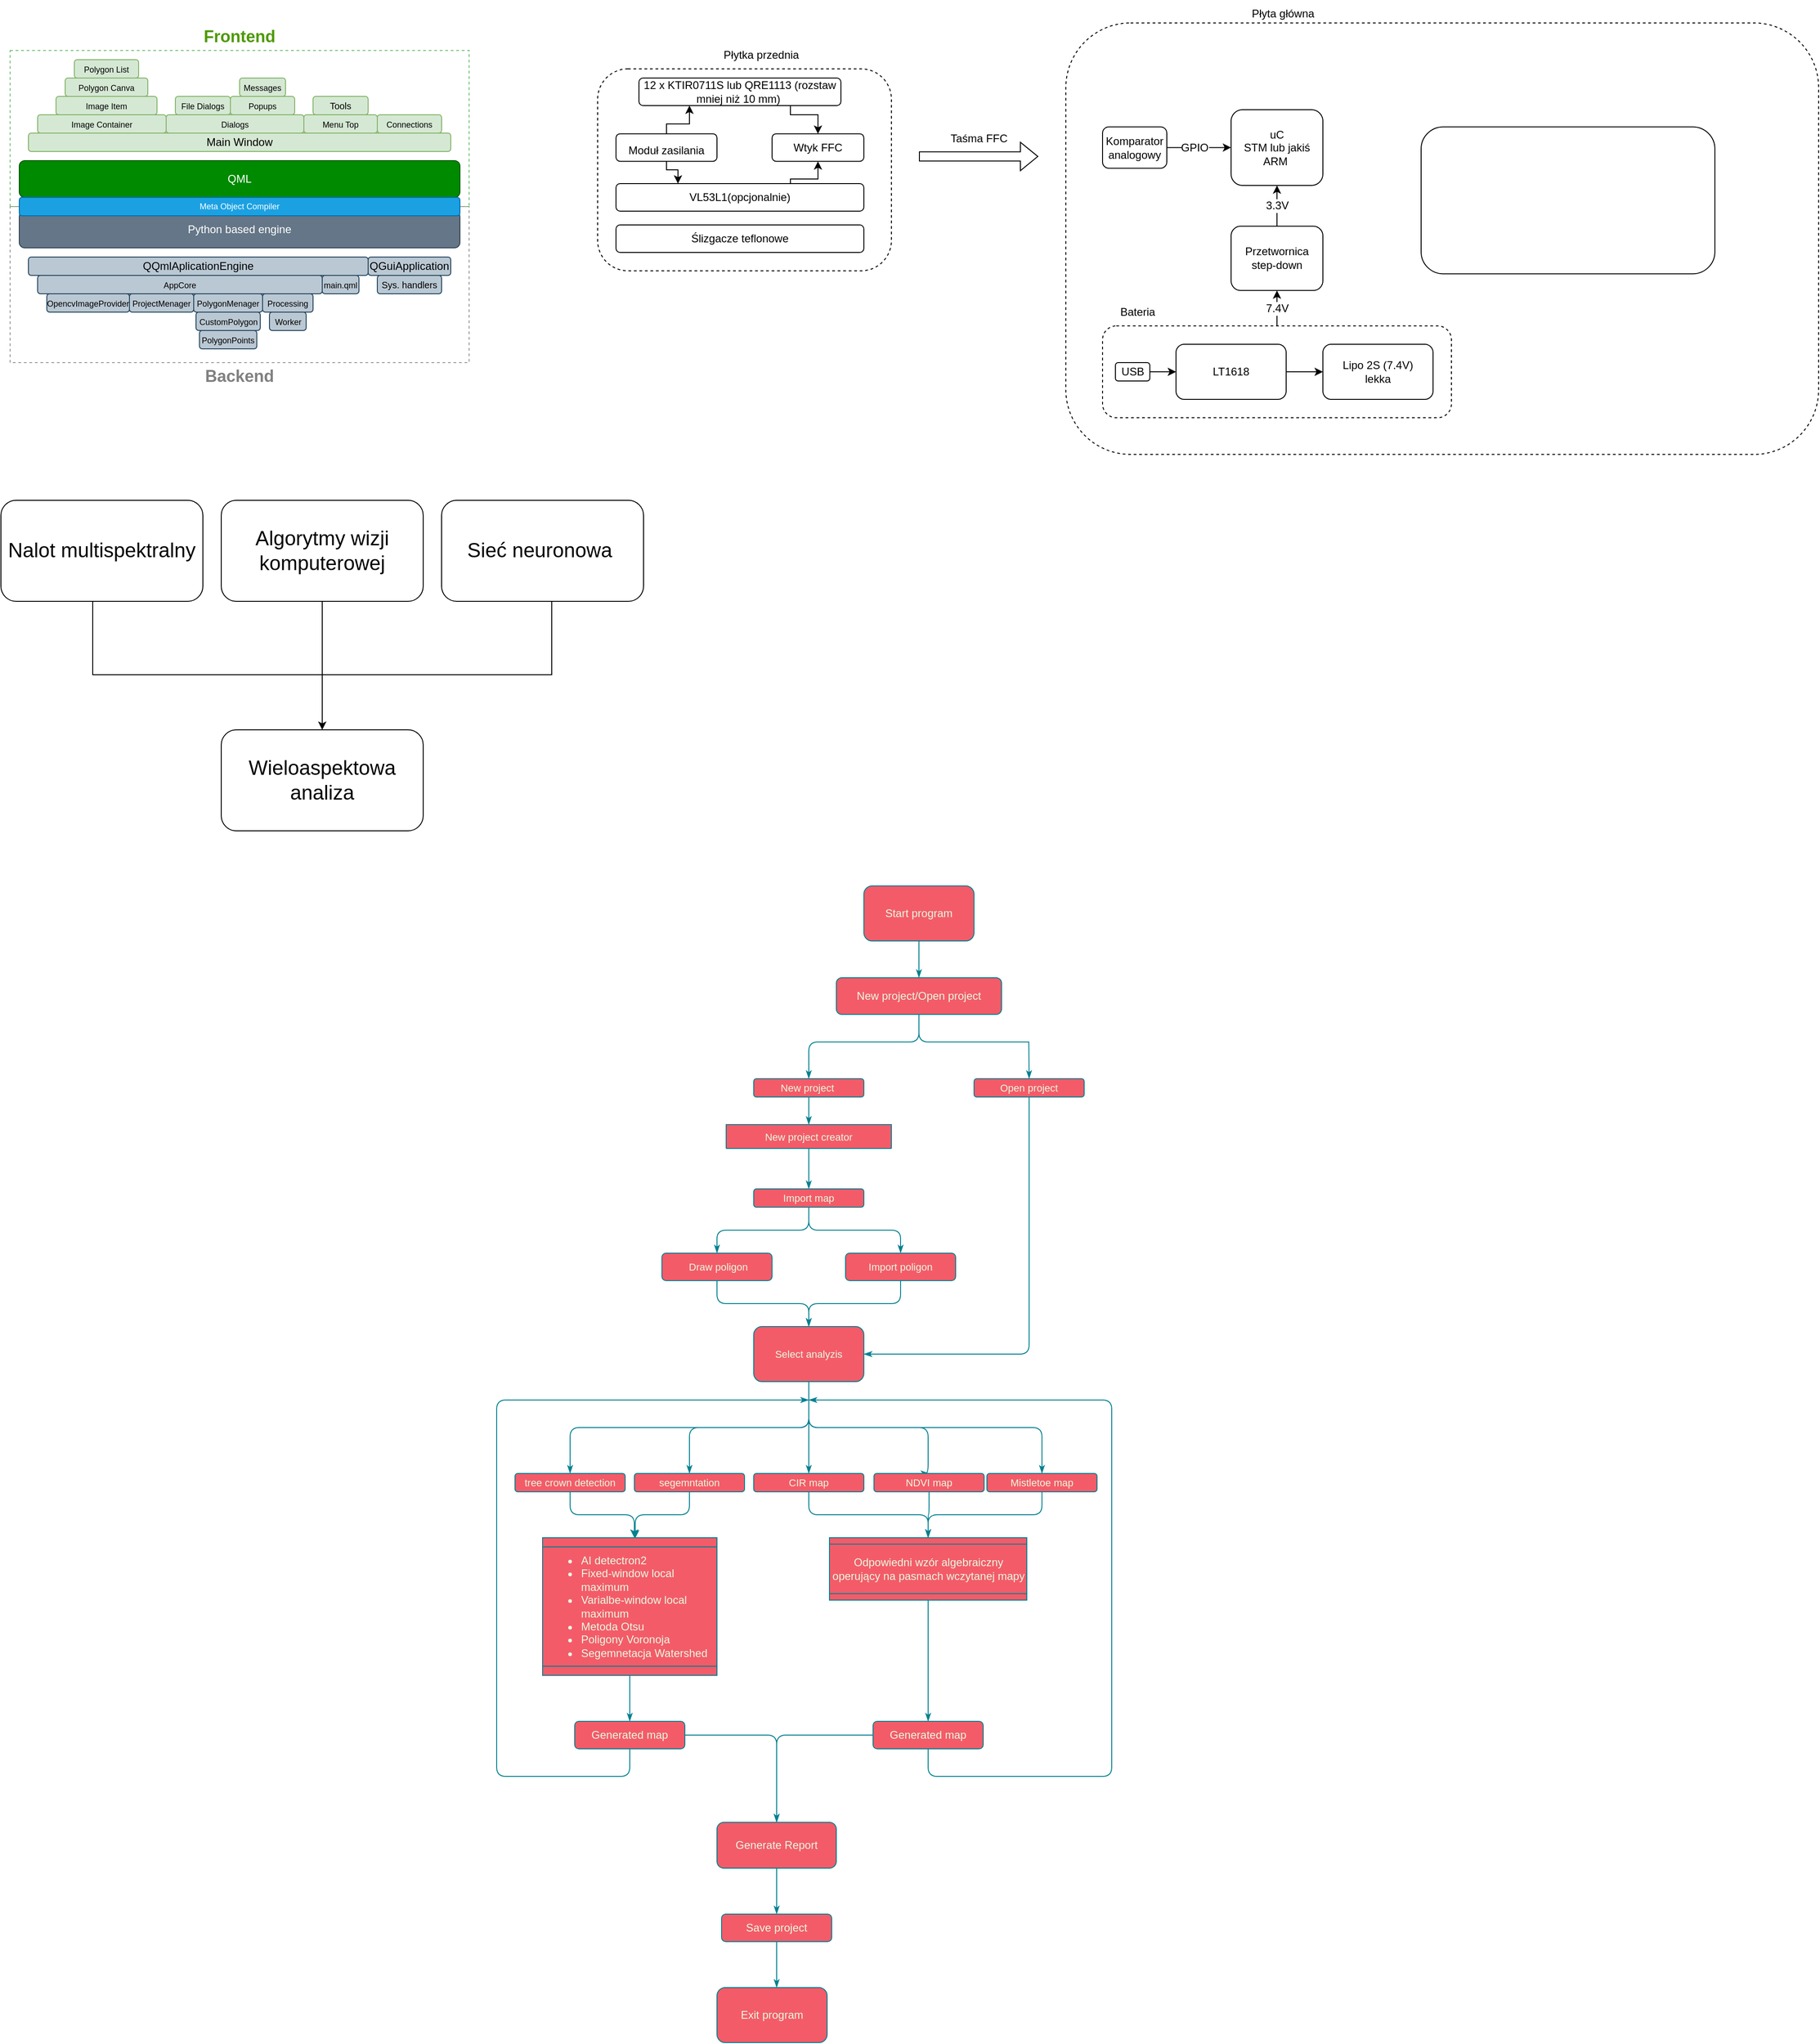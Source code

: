 <mxfile version="18.1.3" type="device"><diagram id="C5RBs43oDa-KdzZeNtuy" name="Page-1"><mxGraphModel dx="2364" dy="2722" grid="1" gridSize="10" guides="1" tooltips="1" connect="1" arrows="1" fold="1" page="1" pageScale="1" pageWidth="827" pageHeight="1169" math="0" shadow="0"><root><mxCell id="WIyWlLk6GJQsqaUBKTNV-0"/><mxCell id="WIyWlLk6GJQsqaUBKTNV-1" parent="WIyWlLk6GJQsqaUBKTNV-0"/><mxCell id="uwhrVV_3ZSdNoG5tRqwc-1" style="edgeStyle=orthogonalEdgeStyle;rounded=1;orthogonalLoop=1;jettySize=auto;html=1;fontSize=11;endArrow=none;endFill=0;labelBackgroundColor=#114B5F;strokeColor=#028090;fontColor=#E4FDE1;exitX=0.5;exitY=1;exitDx=0;exitDy=0;" parent="WIyWlLk6GJQsqaUBKTNV-1" source="uwhrVV_3ZSdNoG5tRqwc-2" edge="1"><mxGeometry relative="1" as="geometry"><mxPoint x="400" y="160" as="targetPoint"/><Array as="points"><mxPoint x="280" y="160"/></Array></mxGeometry></mxCell><mxCell id="uwhrVV_3ZSdNoG5tRqwc-2" value="New project/Open project" style="rounded=1;whiteSpace=wrap;html=1;fillColor=#F45B69;strokeColor=#028090;fontColor=#E4FDE1;" parent="WIyWlLk6GJQsqaUBKTNV-1" vertex="1"><mxGeometry x="190" y="90" width="180" height="40" as="geometry"/></mxCell><mxCell id="uwhrVV_3ZSdNoG5tRqwc-4" value="" style="endArrow=none;html=1;fontSize=11;endFill=0;startArrow=classicThin;startFill=1;labelBackgroundColor=#114B5F;strokeColor=#028090;fontColor=#E4FDE1;entryX=0.5;entryY=1;entryDx=0;entryDy=0;edgeStyle=orthogonalEdgeStyle;" parent="WIyWlLk6GJQsqaUBKTNV-1" target="uwhrVV_3ZSdNoG5tRqwc-2" edge="1"><mxGeometry width="50" height="50" relative="1" as="geometry"><mxPoint x="160" y="200" as="sourcePoint"/><mxPoint x="160" y="160" as="targetPoint"/><Array as="points"><mxPoint x="160" y="160"/><mxPoint x="280" y="160"/></Array></mxGeometry></mxCell><mxCell id="uwhrVV_3ZSdNoG5tRqwc-5" value="" style="endArrow=none;html=1;fontSize=11;rounded=1;startArrow=classicThin;startFill=1;labelBackgroundColor=#114B5F;strokeColor=#028090;fontColor=#E4FDE1;" parent="WIyWlLk6GJQsqaUBKTNV-1" edge="1"><mxGeometry width="50" height="50" relative="1" as="geometry"><mxPoint x="400" y="200" as="sourcePoint"/><mxPoint x="399.66" y="160" as="targetPoint"/></mxGeometry></mxCell><mxCell id="uwhrVV_3ZSdNoG5tRqwc-7" style="edgeStyle=orthogonalEdgeStyle;rounded=1;orthogonalLoop=1;jettySize=auto;html=1;fontSize=11;startArrow=none;startFill=0;endArrow=classicThin;endFill=1;labelBackgroundColor=#114B5F;strokeColor=#028090;fontColor=#E4FDE1;" parent="WIyWlLk6GJQsqaUBKTNV-1" source="uwhrVV_3ZSdNoG5tRqwc-8" edge="1"><mxGeometry relative="1" as="geometry"><mxPoint x="160" y="250" as="targetPoint"/></mxGeometry></mxCell><mxCell id="uwhrVV_3ZSdNoG5tRqwc-8" value="New project&amp;nbsp;" style="rounded=1;whiteSpace=wrap;html=1;fontSize=11;fillColor=#F45B69;strokeColor=#028090;fontColor=#E4FDE1;" parent="WIyWlLk6GJQsqaUBKTNV-1" vertex="1"><mxGeometry x="100" y="200" width="120" height="20" as="geometry"/></mxCell><mxCell id="uwhrVV_3ZSdNoG5tRqwc-10" value="Open project" style="rounded=1;whiteSpace=wrap;html=1;fontSize=11;fillColor=#F45B69;strokeColor=#028090;fontColor=#E4FDE1;" parent="WIyWlLk6GJQsqaUBKTNV-1" vertex="1"><mxGeometry x="340" y="200" width="120" height="20" as="geometry"/></mxCell><mxCell id="uwhrVV_3ZSdNoG5tRqwc-13" style="edgeStyle=orthogonalEdgeStyle;rounded=1;orthogonalLoop=1;jettySize=auto;html=1;entryX=0.5;entryY=0;entryDx=0;entryDy=0;fontSize=11;startArrow=none;startFill=0;endArrow=classicThin;endFill=1;labelBackgroundColor=#114B5F;strokeColor=#028090;fontColor=#E4FDE1;" parent="WIyWlLk6GJQsqaUBKTNV-1" source="uwhrVV_3ZSdNoG5tRqwc-14" target="uwhrVV_3ZSdNoG5tRqwc-24" edge="1"><mxGeometry relative="1" as="geometry"/></mxCell><mxCell id="uwhrVV_3ZSdNoG5tRqwc-14" value="New project creator" style="swimlane;fontStyle=0;childLayout=stackLayout;horizontal=1;startSize=26;horizontalStack=0;resizeParent=1;resizeParentMax=0;resizeLast=0;collapsible=1;marginBottom=0;fontSize=11;align=center;fillColor=#F45B69;strokeColor=#028090;fontColor=#E4FDE1;" parent="WIyWlLk6GJQsqaUBKTNV-1" vertex="1" collapsed="1"><mxGeometry x="70" y="250" width="180" height="26" as="geometry"><mxRectangle x="70" y="250" width="180" height="144" as="alternateBounds"/></mxGeometry></mxCell><mxCell id="uwhrVV_3ZSdNoG5tRqwc-15" value="Nazwa projektu " style="text;strokeColor=none;align=left;verticalAlign=top;spacingLeft=4;spacingRight=4;overflow=hidden;rotatable=0;points=[[0,0.5],[1,0.5]];portConstraint=eastwest;fontColor=#E4FDE1;fillColor=#F59F9F;" parent="uwhrVV_3ZSdNoG5tRqwc-14" vertex="1"><mxGeometry y="26" width="180" height="26" as="geometry"/></mxCell><mxCell id="uwhrVV_3ZSdNoG5tRqwc-16" value="Opis projektu " style="text;strokeColor=none;align=left;verticalAlign=top;spacingLeft=4;spacingRight=4;overflow=hidden;rotatable=0;points=[[0,0.5],[1,0.5]];portConstraint=eastwest;fontColor=#E4FDE1;fillColor=#F59F9F;" parent="uwhrVV_3ZSdNoG5tRqwc-14" vertex="1"><mxGeometry y="52" width="180" height="26" as="geometry"/></mxCell><mxCell id="uwhrVV_3ZSdNoG5tRqwc-17" value="Lokalizacja" style="text;strokeColor=none;align=left;verticalAlign=top;spacingLeft=4;spacingRight=4;overflow=hidden;rotatable=0;points=[[0,0.5],[1,0.5]];portConstraint=eastwest;fontColor=#E4FDE1;fillColor=#F59F9F;" parent="uwhrVV_3ZSdNoG5tRqwc-14" vertex="1"><mxGeometry y="78" width="180" height="26" as="geometry"/></mxCell><mxCell id="uwhrVV_3ZSdNoG5tRqwc-18" value="Zleceniodawca" style="text;html=1;strokeColor=none;align=left;verticalAlign=middle;whiteSpace=wrap;rounded=0;fontSize=11;fontColor=#E4FDE1;fillColor=#F59F9F;" parent="uwhrVV_3ZSdNoG5tRqwc-14" vertex="1"><mxGeometry y="104" width="180" height="20" as="geometry"/></mxCell><mxCell id="uwhrVV_3ZSdNoG5tRqwc-19" value="Data nalotu" style="text;html=1;strokeColor=none;align=left;verticalAlign=middle;whiteSpace=wrap;rounded=0;fontSize=11;fontColor=#E4FDE1;fillColor=#F59F9F;" parent="uwhrVV_3ZSdNoG5tRqwc-14" vertex="1"><mxGeometry y="124" width="180" height="20" as="geometry"/></mxCell><mxCell id="uwhrVV_3ZSdNoG5tRqwc-22" style="edgeStyle=orthogonalEdgeStyle;rounded=1;orthogonalLoop=1;jettySize=auto;html=1;entryX=0.5;entryY=0;entryDx=0;entryDy=0;fontSize=11;startArrow=none;startFill=0;endArrow=classicThin;endFill=1;labelBackgroundColor=#114B5F;strokeColor=#028090;fontColor=#E4FDE1;" parent="WIyWlLk6GJQsqaUBKTNV-1" source="uwhrVV_3ZSdNoG5tRqwc-24" target="uwhrVV_3ZSdNoG5tRqwc-28" edge="1"><mxGeometry relative="1" as="geometry"><mxPoint x="160" y="380" as="targetPoint"/></mxGeometry></mxCell><mxCell id="uwhrVV_3ZSdNoG5tRqwc-23" style="edgeStyle=orthogonalEdgeStyle;rounded=1;orthogonalLoop=1;jettySize=auto;html=1;fontSize=11;startArrow=none;startFill=0;endArrow=classicThin;endFill=1;labelBackgroundColor=#114B5F;strokeColor=#028090;fontColor=#E4FDE1;" parent="WIyWlLk6GJQsqaUBKTNV-1" source="uwhrVV_3ZSdNoG5tRqwc-24" target="uwhrVV_3ZSdNoG5tRqwc-30" edge="1"><mxGeometry relative="1" as="geometry"/></mxCell><mxCell id="uwhrVV_3ZSdNoG5tRqwc-24" value="Import map" style="rounded=1;whiteSpace=wrap;html=1;fontSize=11;align=center;fillColor=#F45B69;strokeColor=#028090;fontColor=#E4FDE1;" parent="WIyWlLk6GJQsqaUBKTNV-1" vertex="1"><mxGeometry x="100" y="320" width="120" height="20" as="geometry"/></mxCell><mxCell id="uwhrVV_3ZSdNoG5tRqwc-27" style="edgeStyle=orthogonalEdgeStyle;rounded=1;orthogonalLoop=1;jettySize=auto;html=1;entryX=0.5;entryY=0;entryDx=0;entryDy=0;fontSize=11;startArrow=none;startFill=0;endArrow=classicThin;endFill=1;labelBackgroundColor=#114B5F;strokeColor=#028090;fontColor=#E4FDE1;" parent="WIyWlLk6GJQsqaUBKTNV-1" source="uwhrVV_3ZSdNoG5tRqwc-28" target="uwhrVV_3ZSdNoG5tRqwc-39" edge="1"><mxGeometry relative="1" as="geometry"/></mxCell><mxCell id="uwhrVV_3ZSdNoG5tRqwc-28" value="Import poligon" style="rounded=1;whiteSpace=wrap;html=1;fontSize=11;align=center;fillColor=#F45B69;strokeColor=#028090;fontColor=#E4FDE1;" parent="WIyWlLk6GJQsqaUBKTNV-1" vertex="1"><mxGeometry x="200" y="390" width="120" height="30" as="geometry"/></mxCell><mxCell id="uwhrVV_3ZSdNoG5tRqwc-29" style="edgeStyle=orthogonalEdgeStyle;rounded=1;orthogonalLoop=1;jettySize=auto;html=1;entryX=0.5;entryY=0;entryDx=0;entryDy=0;fontSize=11;startArrow=none;startFill=0;endArrow=classicThin;endFill=1;labelBackgroundColor=#114B5F;strokeColor=#028090;fontColor=#E4FDE1;" parent="WIyWlLk6GJQsqaUBKTNV-1" source="uwhrVV_3ZSdNoG5tRqwc-30" target="uwhrVV_3ZSdNoG5tRqwc-39" edge="1"><mxGeometry relative="1" as="geometry"/></mxCell><mxCell id="uwhrVV_3ZSdNoG5tRqwc-30" value="&amp;nbsp;Draw poligon" style="rounded=1;whiteSpace=wrap;html=1;fontSize=11;align=center;fillColor=#F45B69;strokeColor=#028090;fontColor=#E4FDE1;" parent="WIyWlLk6GJQsqaUBKTNV-1" vertex="1"><mxGeometry y="390" width="120" height="30" as="geometry"/></mxCell><mxCell id="uwhrVV_3ZSdNoG5tRqwc-31" style="edgeStyle=orthogonalEdgeStyle;rounded=1;orthogonalLoop=1;jettySize=auto;html=1;exitX=0.5;exitY=1;exitDx=0;exitDy=0;fontSize=11;startArrow=none;startFill=0;endArrow=none;endFill=0;labelBackgroundColor=#114B5F;strokeColor=#028090;fontColor=#E4FDE1;" parent="WIyWlLk6GJQsqaUBKTNV-1" source="uwhrVV_3ZSdNoG5tRqwc-28" target="uwhrVV_3ZSdNoG5tRqwc-28" edge="1"><mxGeometry relative="1" as="geometry"/></mxCell><mxCell id="uwhrVV_3ZSdNoG5tRqwc-34" style="edgeStyle=orthogonalEdgeStyle;rounded=1;orthogonalLoop=1;jettySize=auto;html=1;entryX=0.5;entryY=0;entryDx=0;entryDy=0;fontSize=11;startArrow=none;startFill=0;endArrow=classicThin;endFill=1;strokeColor=#028090;labelBackgroundColor=#114B5F;fontColor=#E4FDE1;" parent="WIyWlLk6GJQsqaUBKTNV-1" source="uwhrVV_3ZSdNoG5tRqwc-39" target="uwhrVV_3ZSdNoG5tRqwc-47" edge="1"><mxGeometry relative="1" as="geometry"><Array as="points"><mxPoint x="160" y="580"/><mxPoint x="-100" y="580"/></Array></mxGeometry></mxCell><mxCell id="uwhrVV_3ZSdNoG5tRqwc-35" style="edgeStyle=orthogonalEdgeStyle;rounded=1;orthogonalLoop=1;jettySize=auto;html=1;entryX=0.5;entryY=0;entryDx=0;entryDy=0;fontSize=11;startArrow=none;startFill=0;endArrow=classicThin;endFill=1;strokeColor=#028090;labelBackgroundColor=#114B5F;fontColor=#E4FDE1;" parent="WIyWlLk6GJQsqaUBKTNV-1" source="uwhrVV_3ZSdNoG5tRqwc-39" target="uwhrVV_3ZSdNoG5tRqwc-45" edge="1"><mxGeometry relative="1" as="geometry"><Array as="points"><mxPoint x="160" y="580"/><mxPoint x="290" y="580"/></Array></mxGeometry></mxCell><mxCell id="uwhrVV_3ZSdNoG5tRqwc-36" style="edgeStyle=orthogonalEdgeStyle;rounded=1;orthogonalLoop=1;jettySize=auto;html=1;entryX=0.5;entryY=0;entryDx=0;entryDy=0;fontSize=11;startArrow=none;startFill=0;endArrow=classicThin;endFill=1;strokeColor=#028090;labelBackgroundColor=#114B5F;fontColor=#E4FDE1;" parent="WIyWlLk6GJQsqaUBKTNV-1" source="uwhrVV_3ZSdNoG5tRqwc-39" target="uwhrVV_3ZSdNoG5tRqwc-51" edge="1"><mxGeometry relative="1" as="geometry"><Array as="points"><mxPoint x="160" y="630"/><mxPoint x="160" y="630"/></Array></mxGeometry></mxCell><mxCell id="uwhrVV_3ZSdNoG5tRqwc-37" style="edgeStyle=orthogonalEdgeStyle;rounded=1;orthogonalLoop=1;jettySize=auto;html=1;entryX=0.5;entryY=0;entryDx=0;entryDy=0;fontSize=11;startArrow=none;startFill=0;endArrow=classicThin;endFill=1;strokeColor=#028090;labelBackgroundColor=#114B5F;fontColor=#E4FDE1;" parent="WIyWlLk6GJQsqaUBKTNV-1" source="uwhrVV_3ZSdNoG5tRqwc-39" target="uwhrVV_3ZSdNoG5tRqwc-49" edge="1"><mxGeometry relative="1" as="geometry"><Array as="points"><mxPoint x="160" y="580"/><mxPoint x="414" y="580"/></Array></mxGeometry></mxCell><mxCell id="uwhrVV_3ZSdNoG5tRqwc-38" style="edgeStyle=orthogonalEdgeStyle;rounded=1;orthogonalLoop=1;jettySize=auto;html=1;fontSize=11;startArrow=none;startFill=0;endArrow=classicThin;endFill=1;strokeColor=#028090;labelBackgroundColor=#114B5F;fontColor=#E4FDE1;" parent="WIyWlLk6GJQsqaUBKTNV-1" source="uwhrVV_3ZSdNoG5tRqwc-39" target="uwhrVV_3ZSdNoG5tRqwc-53" edge="1"><mxGeometry relative="1" as="geometry"><Array as="points"><mxPoint x="160" y="580"/><mxPoint x="30" y="580"/></Array></mxGeometry></mxCell><mxCell id="uwhrVV_3ZSdNoG5tRqwc-39" value="Select analyzis" style="rounded=1;whiteSpace=wrap;html=1;fontSize=11;align=center;fillColor=#F45B69;strokeColor=#028090;fontColor=#E4FDE1;" parent="WIyWlLk6GJQsqaUBKTNV-1" vertex="1"><mxGeometry x="100" y="470" width="120" height="60" as="geometry"/></mxCell><mxCell id="uwhrVV_3ZSdNoG5tRqwc-44" style="edgeStyle=orthogonalEdgeStyle;rounded=1;sketch=0;orthogonalLoop=1;jettySize=auto;html=1;entryX=0;entryY=0.5;entryDx=0;entryDy=0;fontColor=#E4FDE1;endArrow=classicThin;endFill=1;strokeColor=#028090;fillColor=#F45B69;" parent="WIyWlLk6GJQsqaUBKTNV-1" source="uwhrVV_3ZSdNoG5tRqwc-45" target="uwhrVV_3ZSdNoG5tRqwc-61" edge="1"><mxGeometry relative="1" as="geometry"/></mxCell><mxCell id="uwhrVV_3ZSdNoG5tRqwc-45" value="NDVI map" style="rounded=1;whiteSpace=wrap;html=1;fontSize=11;align=center;fillColor=#F45B69;strokeColor=#028090;fontColor=#E4FDE1;" parent="WIyWlLk6GJQsqaUBKTNV-1" vertex="1"><mxGeometry x="231" y="630" width="120" height="20" as="geometry"/></mxCell><mxCell id="uwhrVV_3ZSdNoG5tRqwc-46" style="edgeStyle=orthogonalEdgeStyle;curved=0;rounded=1;sketch=0;orthogonalLoop=1;jettySize=auto;html=1;fontColor=#E4FDE1;strokeColor=#028090;fillColor=#F45B69;entryX=0;entryY=0.474;entryDx=0;entryDy=0;entryPerimeter=0;" parent="WIyWlLk6GJQsqaUBKTNV-1" source="uwhrVV_3ZSdNoG5tRqwc-47" target="uwhrVV_3ZSdNoG5tRqwc-57" edge="1"><mxGeometry relative="1" as="geometry"><mxPoint x="-220" y="848" as="targetPoint"/></mxGeometry></mxCell><mxCell id="uwhrVV_3ZSdNoG5tRqwc-47" value="tree crown detection" style="rounded=1;whiteSpace=wrap;html=1;fontSize=11;align=center;fillColor=#F45B69;strokeColor=#028090;fontColor=#E4FDE1;" parent="WIyWlLk6GJQsqaUBKTNV-1" vertex="1"><mxGeometry x="-160" y="630" width="120" height="20" as="geometry"/></mxCell><mxCell id="uwhrVV_3ZSdNoG5tRqwc-48" style="edgeStyle=orthogonalEdgeStyle;rounded=1;sketch=0;orthogonalLoop=1;jettySize=auto;html=1;entryX=0;entryY=0.5;entryDx=0;entryDy=0;fontColor=#E4FDE1;endArrow=classicThin;endFill=1;strokeColor=#028090;fillColor=#F45B69;" parent="WIyWlLk6GJQsqaUBKTNV-1" source="uwhrVV_3ZSdNoG5tRqwc-49" target="uwhrVV_3ZSdNoG5tRqwc-61" edge="1"><mxGeometry relative="1" as="geometry"/></mxCell><mxCell id="uwhrVV_3ZSdNoG5tRqwc-49" value="Mistletoe map" style="rounded=1;whiteSpace=wrap;html=1;fontSize=11;align=center;fillColor=#F45B69;strokeColor=#028090;fontColor=#E4FDE1;" parent="WIyWlLk6GJQsqaUBKTNV-1" vertex="1"><mxGeometry x="354" y="630" width="120" height="20" as="geometry"/></mxCell><mxCell id="uwhrVV_3ZSdNoG5tRqwc-50" style="edgeStyle=orthogonalEdgeStyle;rounded=1;sketch=0;orthogonalLoop=1;jettySize=auto;html=1;entryX=0;entryY=0.5;entryDx=0;entryDy=0;fontColor=#E4FDE1;endArrow=classicThin;endFill=1;strokeColor=#028090;fillColor=#F45B69;" parent="WIyWlLk6GJQsqaUBKTNV-1" source="uwhrVV_3ZSdNoG5tRqwc-51" target="uwhrVV_3ZSdNoG5tRqwc-61" edge="1"><mxGeometry relative="1" as="geometry"/></mxCell><mxCell id="uwhrVV_3ZSdNoG5tRqwc-51" value="CIR map" style="rounded=1;whiteSpace=wrap;html=1;fontSize=11;align=center;fillColor=#F45B69;strokeColor=#028090;fontColor=#E4FDE1;" parent="WIyWlLk6GJQsqaUBKTNV-1" vertex="1"><mxGeometry x="100" y="630" width="120" height="20" as="geometry"/></mxCell><mxCell id="uwhrVV_3ZSdNoG5tRqwc-52" style="edgeStyle=orthogonalEdgeStyle;curved=0;rounded=1;sketch=0;orthogonalLoop=1;jettySize=auto;html=1;entryX=0.005;entryY=0.469;entryDx=0;entryDy=0;entryPerimeter=0;fontColor=#E4FDE1;strokeColor=#028090;fillColor=#F45B69;" parent="WIyWlLk6GJQsqaUBKTNV-1" source="uwhrVV_3ZSdNoG5tRqwc-53" target="uwhrVV_3ZSdNoG5tRqwc-57" edge="1"><mxGeometry relative="1" as="geometry"/></mxCell><mxCell id="uwhrVV_3ZSdNoG5tRqwc-53" value="segemntation" style="rounded=1;whiteSpace=wrap;html=1;fontSize=11;align=center;fillColor=#F45B69;strokeColor=#028090;fontColor=#E4FDE1;" parent="WIyWlLk6GJQsqaUBKTNV-1" vertex="1"><mxGeometry x="-30" y="630" width="120" height="20" as="geometry"/></mxCell><mxCell id="uwhrVV_3ZSdNoG5tRqwc-56" style="edgeStyle=orthogonalEdgeStyle;rounded=1;sketch=0;orthogonalLoop=1;jettySize=auto;html=1;fontColor=#E4FDE1;endArrow=classicThin;endFill=1;strokeColor=#028090;fillColor=#F45B69;entryX=0.5;entryY=0;entryDx=0;entryDy=0;" parent="WIyWlLk6GJQsqaUBKTNV-1" source="uwhrVV_3ZSdNoG5tRqwc-57" target="uwhrVV_3ZSdNoG5tRqwc-71" edge="1"><mxGeometry relative="1" as="geometry"><mxPoint x="-35" y="940" as="targetPoint"/></mxGeometry></mxCell><mxCell id="uwhrVV_3ZSdNoG5tRqwc-57" value="&lt;ul&gt;&lt;li&gt;AI detectron2&lt;/li&gt;&lt;li&gt;Fixed-window local maximum&lt;/li&gt;&lt;li&gt;Varialbe-window local maximum&lt;/li&gt;&lt;li&gt;Metoda Otsu&amp;nbsp;&lt;/li&gt;&lt;li&gt;Poligony Voronoja&lt;/li&gt;&lt;li&gt;Segemnetacja Watershed&lt;/li&gt;&lt;/ul&gt;" style="shape=process;whiteSpace=wrap;html=1;backgroundOutline=1;rounded=0;sketch=0;fontColor=#E4FDE1;strokeColor=#028090;fillColor=#F45B69;direction=south;size=0.067;align=left;" parent="WIyWlLk6GJQsqaUBKTNV-1" vertex="1"><mxGeometry x="-130" y="700" width="190" height="150" as="geometry"/></mxCell><mxCell id="uwhrVV_3ZSdNoG5tRqwc-60" style="edgeStyle=orthogonalEdgeStyle;rounded=1;sketch=0;orthogonalLoop=1;jettySize=auto;html=1;fontColor=#E4FDE1;endArrow=classicThin;endFill=1;strokeColor=#028090;fillColor=#F45B69;entryX=0.5;entryY=0;entryDx=0;entryDy=0;" parent="WIyWlLk6GJQsqaUBKTNV-1" source="uwhrVV_3ZSdNoG5tRqwc-61" target="uwhrVV_3ZSdNoG5tRqwc-64" edge="1"><mxGeometry relative="1" as="geometry"><mxPoint x="290" y="820" as="targetPoint"/></mxGeometry></mxCell><mxCell id="uwhrVV_3ZSdNoG5tRqwc-61" value="&lt;div&gt;Odpowiedni wzór algebraiczny operujący na pasmach wczytanej mapy&lt;/div&gt;" style="shape=process;whiteSpace=wrap;html=1;backgroundOutline=1;rounded=0;sketch=0;fontColor=#E4FDE1;strokeWidth=1;strokeColor=#028090;rotation=0;fillColor=#F45B69;direction=south;align=center;" parent="WIyWlLk6GJQsqaUBKTNV-1" vertex="1"><mxGeometry x="182.5" y="700" width="215" height="68" as="geometry"/></mxCell><mxCell id="uwhrVV_3ZSdNoG5tRqwc-62" style="edgeStyle=orthogonalEdgeStyle;rounded=1;sketch=0;orthogonalLoop=1;jettySize=auto;html=1;fontColor=#E4FDE1;endArrow=classicThin;endFill=1;strokeColor=#028090;fillColor=#F45B69;entryX=0.5;entryY=0;entryDx=0;entryDy=0;" parent="WIyWlLk6GJQsqaUBKTNV-1" source="uwhrVV_3ZSdNoG5tRqwc-64" target="uwhrVV_3ZSdNoG5tRqwc-76" edge="1"><mxGeometry relative="1" as="geometry"><mxPoint x="120" y="990" as="targetPoint"/></mxGeometry></mxCell><mxCell id="uwhrVV_3ZSdNoG5tRqwc-63" style="edgeStyle=orthogonalEdgeStyle;rounded=1;sketch=0;orthogonalLoop=1;jettySize=auto;html=1;fontColor=#E4FDE1;endArrow=classicThin;endFill=1;strokeColor=#028090;fillColor=#F45B69;" parent="WIyWlLk6GJQsqaUBKTNV-1" source="uwhrVV_3ZSdNoG5tRqwc-64" edge="1"><mxGeometry relative="1" as="geometry"><mxPoint x="160" y="550" as="targetPoint"/><Array as="points"><mxPoint x="290" y="960"/><mxPoint x="490" y="960"/><mxPoint x="490" y="550"/></Array></mxGeometry></mxCell><mxCell id="uwhrVV_3ZSdNoG5tRqwc-64" value="Generated map" style="rounded=1;whiteSpace=wrap;html=1;sketch=0;fontColor=#E4FDE1;strokeColor=#028090;strokeWidth=1;fillColor=#F45B69;" parent="WIyWlLk6GJQsqaUBKTNV-1" vertex="1"><mxGeometry x="230" y="900" width="120" height="30" as="geometry"/></mxCell><mxCell id="uwhrVV_3ZSdNoG5tRqwc-68" style="edgeStyle=orthogonalEdgeStyle;sketch=0;orthogonalLoop=1;jettySize=auto;html=1;fontColor=#E4FDE1;endArrow=classicThin;endFill=1;fillColor=#F45B69;strokeColor=none;rounded=1;" parent="WIyWlLk6GJQsqaUBKTNV-1" source="uwhrVV_3ZSdNoG5tRqwc-71" edge="1"><mxGeometry relative="1" as="geometry"><mxPoint x="40" y="990" as="targetPoint"/></mxGeometry></mxCell><mxCell id="uwhrVV_3ZSdNoG5tRqwc-69" style="edgeStyle=orthogonalEdgeStyle;rounded=1;sketch=0;orthogonalLoop=1;jettySize=auto;html=1;fontColor=#E4FDE1;endArrow=classicThin;endFill=1;strokeColor=#028090;fillColor=#F45B69;entryX=0.5;entryY=0;entryDx=0;entryDy=0;" parent="WIyWlLk6GJQsqaUBKTNV-1" source="uwhrVV_3ZSdNoG5tRqwc-71" target="uwhrVV_3ZSdNoG5tRqwc-76" edge="1"><mxGeometry relative="1" as="geometry"><mxPoint x="120" y="990" as="targetPoint"/></mxGeometry></mxCell><mxCell id="uwhrVV_3ZSdNoG5tRqwc-70" style="edgeStyle=orthogonalEdgeStyle;rounded=1;sketch=0;orthogonalLoop=1;jettySize=auto;html=1;fontColor=#E4FDE1;endArrow=classicThin;endFill=1;strokeColor=#028090;fillColor=#F45B69;" parent="WIyWlLk6GJQsqaUBKTNV-1" source="uwhrVV_3ZSdNoG5tRqwc-71" edge="1"><mxGeometry relative="1" as="geometry"><mxPoint x="160" y="550" as="targetPoint"/><Array as="points"><mxPoint x="-35" y="960"/><mxPoint x="-180" y="960"/><mxPoint x="-180" y="550"/></Array></mxGeometry></mxCell><mxCell id="uwhrVV_3ZSdNoG5tRqwc-71" value="Generated map" style="rounded=1;whiteSpace=wrap;html=1;sketch=0;fontColor=#E4FDE1;strokeColor=#028090;strokeWidth=1;fillColor=#F45B69;" parent="WIyWlLk6GJQsqaUBKTNV-1" vertex="1"><mxGeometry x="-95" y="900" width="120" height="30" as="geometry"/></mxCell><mxCell id="uwhrVV_3ZSdNoG5tRqwc-75" style="edgeStyle=orthogonalEdgeStyle;rounded=1;sketch=0;orthogonalLoop=1;jettySize=auto;html=1;entryX=0.5;entryY=0;entryDx=0;entryDy=0;fontColor=#E4FDE1;endArrow=classicThin;endFill=1;strokeColor=#028090;fillColor=#F45B69;" parent="WIyWlLk6GJQsqaUBKTNV-1" source="uwhrVV_3ZSdNoG5tRqwc-76" target="uwhrVV_3ZSdNoG5tRqwc-80" edge="1"><mxGeometry relative="1" as="geometry"/></mxCell><mxCell id="uwhrVV_3ZSdNoG5tRqwc-76" value="Generate Report" style="rounded=1;whiteSpace=wrap;html=1;sketch=0;fontColor=#E4FDE1;strokeColor=#028090;strokeWidth=1;fillColor=#F45B69;" parent="WIyWlLk6GJQsqaUBKTNV-1" vertex="1"><mxGeometry x="60" y="1010" width="130" height="50" as="geometry"/></mxCell><mxCell id="uwhrVV_3ZSdNoG5tRqwc-79" style="edgeStyle=orthogonalEdgeStyle;rounded=1;sketch=0;orthogonalLoop=1;jettySize=auto;html=1;fontColor=#E4FDE1;endArrow=classicThin;endFill=1;strokeColor=#028090;fillColor=#F45B69;" parent="WIyWlLk6GJQsqaUBKTNV-1" source="uwhrVV_3ZSdNoG5tRqwc-80" edge="1"><mxGeometry relative="1" as="geometry"><mxPoint x="125" y="1190" as="targetPoint"/></mxGeometry></mxCell><mxCell id="uwhrVV_3ZSdNoG5tRqwc-80" value="Save project" style="rounded=1;whiteSpace=wrap;html=1;sketch=0;fontColor=#E4FDE1;strokeColor=#028090;strokeWidth=1;fillColor=#F45B69;" parent="WIyWlLk6GJQsqaUBKTNV-1" vertex="1"><mxGeometry x="65" y="1110" width="120" height="30" as="geometry"/></mxCell><mxCell id="uwhrVV_3ZSdNoG5tRqwc-81" value="Exit program" style="rounded=1;whiteSpace=wrap;html=1;sketch=0;fontColor=#E4FDE1;strokeColor=#028090;strokeWidth=1;fillColor=#F45B69;" parent="WIyWlLk6GJQsqaUBKTNV-1" vertex="1"><mxGeometry x="60" y="1190" width="120" height="60" as="geometry"/></mxCell><mxCell id="uwhrVV_3ZSdNoG5tRqwc-96" value="Start program" style="rounded=1;whiteSpace=wrap;html=1;sketch=0;fontColor=#E4FDE1;strokeColor=#028090;strokeWidth=1;fillColor=#F45B69;" parent="WIyWlLk6GJQsqaUBKTNV-1" vertex="1"><mxGeometry x="220" y="-10" width="120" height="60" as="geometry"/></mxCell><mxCell id="uwhrVV_3ZSdNoG5tRqwc-99" value="" style="endArrow=none;html=1;fontSize=11;endFill=0;startArrow=classicThin;startFill=1;labelBackgroundColor=#114B5F;strokeColor=#028090;fontColor=#E4FDE1;edgeStyle=orthogonalEdgeStyle;entryX=0.5;entryY=1;entryDx=0;entryDy=0;exitX=0.5;exitY=0;exitDx=0;exitDy=0;" parent="WIyWlLk6GJQsqaUBKTNV-1" source="uwhrVV_3ZSdNoG5tRqwc-2" target="uwhrVV_3ZSdNoG5tRqwc-96" edge="1"><mxGeometry width="50" height="50" relative="1" as="geometry"><mxPoint x="110" y="120" as="sourcePoint"/><mxPoint x="110" y="90" as="targetPoint"/><Array as="points"><mxPoint x="280" y="60"/><mxPoint x="280" y="60"/></Array></mxGeometry></mxCell><mxCell id="uwhrVV_3ZSdNoG5tRqwc-100" value="" style="endArrow=none;html=1;fontSize=11;endFill=0;startArrow=classicThin;startFill=1;labelBackgroundColor=#114B5F;strokeColor=#028090;fontColor=#E4FDE1;edgeStyle=orthogonalEdgeStyle;entryX=0.5;entryY=1;entryDx=0;entryDy=0;exitX=1;exitY=0.5;exitDx=0;exitDy=0;" parent="WIyWlLk6GJQsqaUBKTNV-1" source="uwhrVV_3ZSdNoG5tRqwc-39" target="uwhrVV_3ZSdNoG5tRqwc-10" edge="1"><mxGeometry width="50" height="50" relative="1" as="geometry"><mxPoint x="400" y="480" as="sourcePoint"/><mxPoint x="290" y="60" as="targetPoint"/><Array as="points"><mxPoint x="400" y="500"/></Array></mxGeometry></mxCell><mxCell id="dRJj6npBRTAzwuP1R3pL-0" value="QML" style="rounded=1;whiteSpace=wrap;html=1;fillColor=#008a00;strokeColor=#005700;fontColor=#ffffff;" parent="WIyWlLk6GJQsqaUBKTNV-1" vertex="1"><mxGeometry x="-700" y="-800" width="480" height="40" as="geometry"/></mxCell><mxCell id="dRJj6npBRTAzwuP1R3pL-1" value="Python based engine" style="rounded=1;whiteSpace=wrap;html=1;fillColor=#647687;strokeColor=#314354;fontColor=#ffffff;" parent="WIyWlLk6GJQsqaUBKTNV-1" vertex="1"><mxGeometry x="-700" y="-745" width="480" height="40" as="geometry"/></mxCell><mxCell id="dRJj6npBRTAzwuP1R3pL-2" value="Main Window" style="rounded=1;whiteSpace=wrap;html=1;fillColor=#d5e8d4;strokeColor=#82b366;" parent="WIyWlLk6GJQsqaUBKTNV-1" vertex="1"><mxGeometry x="-690" y="-830" width="460" height="20" as="geometry"/></mxCell><mxCell id="dRJj6npBRTAzwuP1R3pL-5" value="&lt;font style=&quot;font-size: 9px&quot;&gt;Connections&lt;/font&gt;" style="rounded=1;whiteSpace=wrap;html=1;fillColor=#d5e8d4;strokeColor=#82b366;" parent="WIyWlLk6GJQsqaUBKTNV-1" vertex="1"><mxGeometry x="-310" y="-850" width="70" height="20" as="geometry"/></mxCell><mxCell id="dRJj6npBRTAzwuP1R3pL-6" value="&lt;font&gt;&lt;font style=&quot;font-size: 9px&quot;&gt;Menu Top&lt;/font&gt;&lt;br&gt;&lt;/font&gt;" style="rounded=1;whiteSpace=wrap;html=1;fillColor=#d5e8d4;strokeColor=#82b366;" parent="WIyWlLk6GJQsqaUBKTNV-1" vertex="1"><mxGeometry x="-390" y="-850" width="80" height="20" as="geometry"/></mxCell><mxCell id="dRJj6npBRTAzwuP1R3pL-7" value="&lt;font&gt;&lt;font style=&quot;font-size: 9px&quot;&gt;Dialogs&lt;/font&gt;&lt;br&gt;&lt;/font&gt;" style="rounded=1;whiteSpace=wrap;html=1;fillColor=#d5e8d4;strokeColor=#82b366;" parent="WIyWlLk6GJQsqaUBKTNV-1" vertex="1"><mxGeometry x="-540" y="-850" width="150" height="20" as="geometry"/></mxCell><mxCell id="dRJj6npBRTAzwuP1R3pL-8" value="&lt;font&gt;&lt;font style=&quot;font-size: 9px&quot;&gt;Image Container&lt;/font&gt;&lt;br&gt;&lt;/font&gt;" style="rounded=1;whiteSpace=wrap;html=1;fillColor=#d5e8d4;strokeColor=#82b366;" parent="WIyWlLk6GJQsqaUBKTNV-1" vertex="1"><mxGeometry x="-680" y="-850" width="140" height="20" as="geometry"/></mxCell><mxCell id="dRJj6npBRTAzwuP1R3pL-9" value="&lt;font&gt;&lt;font style=&quot;font-size: 9px&quot;&gt;Image Item&lt;/font&gt;&lt;br&gt;&lt;/font&gt;" style="rounded=1;whiteSpace=wrap;html=1;fillColor=#d5e8d4;strokeColor=#82b366;" parent="WIyWlLk6GJQsqaUBKTNV-1" vertex="1"><mxGeometry x="-660" y="-870" width="110" height="20" as="geometry"/></mxCell><mxCell id="dRJj6npBRTAzwuP1R3pL-10" value="&lt;font&gt;&lt;font style=&quot;font-size: 9px&quot;&gt;Polygon Canva&lt;/font&gt;&lt;br&gt;&lt;/font&gt;" style="rounded=1;whiteSpace=wrap;html=1;fillColor=#d5e8d4;strokeColor=#82b366;" parent="WIyWlLk6GJQsqaUBKTNV-1" vertex="1"><mxGeometry x="-650" y="-890" width="90" height="20" as="geometry"/></mxCell><mxCell id="dRJj6npBRTAzwuP1R3pL-12" value="&lt;font&gt;&lt;font style=&quot;font-size: 9px&quot;&gt;File Dialogs&lt;/font&gt;&lt;br&gt;&lt;/font&gt;" style="rounded=1;whiteSpace=wrap;html=1;fillColor=#d5e8d4;strokeColor=#82b366;" parent="WIyWlLk6GJQsqaUBKTNV-1" vertex="1"><mxGeometry x="-530" y="-870" width="60" height="20" as="geometry"/></mxCell><mxCell id="dRJj6npBRTAzwuP1R3pL-13" value="&lt;font&gt;&lt;font style=&quot;font-size: 9px&quot;&gt;Popups&lt;/font&gt;&lt;br&gt;&lt;/font&gt;" style="rounded=1;whiteSpace=wrap;html=1;fillColor=#d5e8d4;strokeColor=#82b366;" parent="WIyWlLk6GJQsqaUBKTNV-1" vertex="1"><mxGeometry x="-470" y="-870" width="70" height="20" as="geometry"/></mxCell><mxCell id="dRJj6npBRTAzwuP1R3pL-14" value="&lt;font&gt;&lt;font style=&quot;font-size: 9px&quot;&gt;Messages&lt;/font&gt;&lt;br&gt;&lt;/font&gt;" style="rounded=1;whiteSpace=wrap;html=1;fillColor=#d5e8d4;strokeColor=#82b366;" parent="WIyWlLk6GJQsqaUBKTNV-1" vertex="1"><mxGeometry x="-460" y="-890" width="50" height="20" as="geometry"/></mxCell><mxCell id="dRJj6npBRTAzwuP1R3pL-15" value="&lt;font&gt;&lt;font style=&quot;font-size: 9px&quot;&gt;Polygon List&lt;/font&gt;&lt;br&gt;&lt;/font&gt;" style="rounded=1;whiteSpace=wrap;html=1;fillColor=#d5e8d4;strokeColor=#82b366;" parent="WIyWlLk6GJQsqaUBKTNV-1" vertex="1"><mxGeometry x="-640" y="-910" width="70" height="20" as="geometry"/></mxCell><mxCell id="dRJj6npBRTAzwuP1R3pL-16" value="&lt;font&gt;&lt;font size=&quot;1&quot;&gt;Tools&lt;/font&gt;&lt;br&gt;&lt;/font&gt;" style="rounded=1;whiteSpace=wrap;html=1;fillColor=#d5e8d4;strokeColor=#82b366;" parent="WIyWlLk6GJQsqaUBKTNV-1" vertex="1"><mxGeometry x="-380" y="-870" width="60" height="20" as="geometry"/></mxCell><mxCell id="dRJj6npBRTAzwuP1R3pL-17" value="&lt;font style=&quot;font-size: 9px&quot;&gt;AppCore&lt;/font&gt;" style="rounded=1;whiteSpace=wrap;html=1;fillColor=#bac8d3;strokeColor=#23445d;" parent="WIyWlLk6GJQsqaUBKTNV-1" vertex="1"><mxGeometry x="-680" y="-675" width="310" height="20" as="geometry"/></mxCell><mxCell id="dRJj6npBRTAzwuP1R3pL-18" value="QQmlAplicationEngine" style="rounded=1;whiteSpace=wrap;html=1;fillColor=#bac8d3;strokeColor=#23445d;" parent="WIyWlLk6GJQsqaUBKTNV-1" vertex="1"><mxGeometry x="-690" y="-695" width="370" height="20" as="geometry"/></mxCell><mxCell id="dRJj6npBRTAzwuP1R3pL-23" value="QGuiApplication" style="rounded=1;whiteSpace=wrap;html=1;fillColor=#bac8d3;strokeColor=#23445d;" parent="WIyWlLk6GJQsqaUBKTNV-1" vertex="1"><mxGeometry x="-320" y="-695" width="90" height="20" as="geometry"/></mxCell><mxCell id="dRJj6npBRTAzwuP1R3pL-24" value="&lt;font style=&quot;font-size: 9px&quot;&gt;main.qml&lt;/font&gt;" style="rounded=1;whiteSpace=wrap;html=1;fillColor=#bac8d3;strokeColor=#23445d;" parent="WIyWlLk6GJQsqaUBKTNV-1" vertex="1"><mxGeometry x="-370" y="-675" width="40" height="20" as="geometry"/></mxCell><mxCell id="dRJj6npBRTAzwuP1R3pL-25" value="&lt;font style=&quot;font-size: 10px&quot;&gt;Sys. handlers&lt;/font&gt;" style="rounded=1;whiteSpace=wrap;html=1;fillColor=#bac8d3;strokeColor=#23445d;" parent="WIyWlLk6GJQsqaUBKTNV-1" vertex="1"><mxGeometry x="-310" y="-675" width="70" height="20" as="geometry"/></mxCell><mxCell id="dRJj6npBRTAzwuP1R3pL-27" value="&lt;font style=&quot;font-size: 9px&quot;&gt;OpencvImageProvider&lt;/font&gt;" style="rounded=1;whiteSpace=wrap;html=1;fillColor=#bac8d3;strokeColor=#23445d;" parent="WIyWlLk6GJQsqaUBKTNV-1" vertex="1"><mxGeometry x="-670" y="-655" width="90" height="20" as="geometry"/></mxCell><mxCell id="dRJj6npBRTAzwuP1R3pL-28" value="&lt;font style=&quot;font-size: 9px&quot;&gt;ProjectMenager&lt;/font&gt;" style="rounded=1;whiteSpace=wrap;html=1;fillColor=#bac8d3;strokeColor=#23445d;" parent="WIyWlLk6GJQsqaUBKTNV-1" vertex="1"><mxGeometry x="-580" y="-655" width="70" height="20" as="geometry"/></mxCell><mxCell id="dRJj6npBRTAzwuP1R3pL-33" style="edgeStyle=orthogonalEdgeStyle;rounded=0;orthogonalLoop=1;jettySize=auto;html=1;exitX=0;exitY=0.5;exitDx=0;exitDy=0;fontSize=9;" parent="WIyWlLk6GJQsqaUBKTNV-1" source="dRJj6npBRTAzwuP1R3pL-29" edge="1"><mxGeometry relative="1" as="geometry"><mxPoint x="-500.023" y="-645.023" as="targetPoint"/></mxGeometry></mxCell><mxCell id="dRJj6npBRTAzwuP1R3pL-29" value="&lt;font style=&quot;font-size: 9px&quot;&gt;PolygonMenager&lt;/font&gt;" style="rounded=1;whiteSpace=wrap;html=1;fillColor=#bac8d3;strokeColor=#23445d;" parent="WIyWlLk6GJQsqaUBKTNV-1" vertex="1"><mxGeometry x="-510" y="-655" width="75" height="20" as="geometry"/></mxCell><mxCell id="dRJj6npBRTAzwuP1R3pL-30" value="&lt;font style=&quot;font-size: 9px&quot;&gt;Processing&lt;/font&gt;" style="rounded=1;whiteSpace=wrap;html=1;fillColor=#bac8d3;strokeColor=#23445d;" parent="WIyWlLk6GJQsqaUBKTNV-1" vertex="1"><mxGeometry x="-435" y="-655" width="55" height="20" as="geometry"/></mxCell><mxCell id="dRJj6npBRTAzwuP1R3pL-31" value="&lt;font style=&quot;font-size: 9px&quot;&gt;CustomPolygon&lt;/font&gt;" style="rounded=1;whiteSpace=wrap;html=1;fillColor=#bac8d3;strokeColor=#23445d;" parent="WIyWlLk6GJQsqaUBKTNV-1" vertex="1"><mxGeometry x="-507.5" y="-635" width="70" height="20" as="geometry"/></mxCell><mxCell id="dRJj6npBRTAzwuP1R3pL-32" value="&lt;font style=&quot;font-size: 9px&quot;&gt;PolygonPoints&lt;/font&gt;" style="rounded=1;whiteSpace=wrap;html=1;fillColor=#bac8d3;strokeColor=#23445d;" parent="WIyWlLk6GJQsqaUBKTNV-1" vertex="1"><mxGeometry x="-503.75" y="-615" width="62.5" height="20" as="geometry"/></mxCell><mxCell id="dRJj6npBRTAzwuP1R3pL-34" value="&lt;font style=&quot;font-size: 9px&quot;&gt;Worker&lt;/font&gt;" style="rounded=1;whiteSpace=wrap;html=1;fillColor=#bac8d3;strokeColor=#23445d;" parent="WIyWlLk6GJQsqaUBKTNV-1" vertex="1"><mxGeometry x="-427.5" y="-635" width="40" height="20" as="geometry"/></mxCell><mxCell id="dRJj6npBRTAzwuP1R3pL-37" value="" style="rounded=0;whiteSpace=wrap;html=1;fontSize=9;fillColor=none;dashed=1;strokeColor=#74C274;glass=1;" parent="WIyWlLk6GJQsqaUBKTNV-1" vertex="1"><mxGeometry x="-710" y="-920" width="500" height="170" as="geometry"/></mxCell><mxCell id="dRJj6npBRTAzwuP1R3pL-38" value="&lt;h1&gt;&lt;font color=&quot;#4d9900&quot;&gt;Frontend&lt;/font&gt;&lt;/h1&gt;" style="text;html=1;strokeColor=none;fillColor=none;align=center;verticalAlign=middle;whiteSpace=wrap;rounded=0;dashed=1;fontSize=9;" parent="WIyWlLk6GJQsqaUBKTNV-1" vertex="1"><mxGeometry x="-710" y="-950" width="500" height="30" as="geometry"/></mxCell><mxCell id="dRJj6npBRTAzwuP1R3pL-40" value="" style="rounded=0;whiteSpace=wrap;html=1;fontSize=9;fillColor=none;dashed=1;strokeColor=#999999;" parent="WIyWlLk6GJQsqaUBKTNV-1" vertex="1"><mxGeometry x="-710" y="-750" width="500" height="170" as="geometry"/></mxCell><mxCell id="dRJj6npBRTAzwuP1R3pL-41" value="Meta Object Compiler" style="rounded=1;whiteSpace=wrap;html=1;glass=0;fontSize=9;strokeColor=#006EAF;fillColor=#1ba1e2;fontColor=#ffffff;" parent="WIyWlLk6GJQsqaUBKTNV-1" vertex="1"><mxGeometry x="-700" y="-760" width="480" height="20" as="geometry"/></mxCell><mxCell id="dRJj6npBRTAzwuP1R3pL-42" value="&lt;h1&gt;&lt;font color=&quot;#808080&quot;&gt;Backend&lt;/font&gt;&lt;/h1&gt;" style="text;html=1;strokeColor=none;fillColor=none;align=center;verticalAlign=middle;whiteSpace=wrap;rounded=0;dashed=1;fontSize=9;" parent="WIyWlLk6GJQsqaUBKTNV-1" vertex="1"><mxGeometry x="-710" y="-580" width="500" height="30" as="geometry"/></mxCell><mxCell id="-8GlpTE0Kr1Mr1w6cppV-12" style="edgeStyle=orthogonalEdgeStyle;rounded=0;orthogonalLoop=1;jettySize=auto;html=1;fontSize=22;endArrow=none;endFill=0;" parent="WIyWlLk6GJQsqaUBKTNV-1" source="-8GlpTE0Kr1Mr1w6cppV-2" edge="1"><mxGeometry relative="1" as="geometry"><mxPoint x="-370" y="-240" as="targetPoint"/><Array as="points"><mxPoint x="-120" y="-240"/></Array></mxGeometry></mxCell><mxCell id="-8GlpTE0Kr1Mr1w6cppV-2" value="&lt;font style=&quot;font-size: 22px&quot;&gt;Sieć neuronowa&amp;nbsp;&lt;/font&gt;" style="rounded=1;whiteSpace=wrap;html=1;" parent="WIyWlLk6GJQsqaUBKTNV-1" vertex="1"><mxGeometry x="-240" y="-430" width="220" height="110" as="geometry"/></mxCell><mxCell id="-8GlpTE0Kr1Mr1w6cppV-11" style="edgeStyle=orthogonalEdgeStyle;rounded=0;orthogonalLoop=1;jettySize=auto;html=1;entryX=0.5;entryY=0;entryDx=0;entryDy=0;fontSize=22;endArrow=classic;endFill=1;" parent="WIyWlLk6GJQsqaUBKTNV-1" source="-8GlpTE0Kr1Mr1w6cppV-7" target="-8GlpTE0Kr1Mr1w6cppV-10" edge="1"><mxGeometry relative="1" as="geometry"/></mxCell><mxCell id="-8GlpTE0Kr1Mr1w6cppV-7" value="&lt;font style=&quot;font-size: 22px&quot;&gt;Algorytmy wizji komputerowej&lt;/font&gt;" style="rounded=1;whiteSpace=wrap;html=1;" parent="WIyWlLk6GJQsqaUBKTNV-1" vertex="1"><mxGeometry x="-480" y="-430" width="220" height="110" as="geometry"/></mxCell><mxCell id="-8GlpTE0Kr1Mr1w6cppV-13" style="edgeStyle=orthogonalEdgeStyle;rounded=0;orthogonalLoop=1;jettySize=auto;html=1;fontSize=22;endArrow=none;endFill=0;" parent="WIyWlLk6GJQsqaUBKTNV-1" source="-8GlpTE0Kr1Mr1w6cppV-8" edge="1"><mxGeometry relative="1" as="geometry"><mxPoint x="-370" y="-240" as="targetPoint"/><Array as="points"><mxPoint x="-620" y="-240"/></Array></mxGeometry></mxCell><mxCell id="-8GlpTE0Kr1Mr1w6cppV-8" value="&lt;font style=&quot;font-size: 22px&quot;&gt;Nalot multispektralny&lt;/font&gt;" style="rounded=1;whiteSpace=wrap;html=1;" parent="WIyWlLk6GJQsqaUBKTNV-1" vertex="1"><mxGeometry x="-720" y="-430" width="220" height="110" as="geometry"/></mxCell><mxCell id="-8GlpTE0Kr1Mr1w6cppV-10" value="&lt;font style=&quot;font-size: 22px&quot;&gt;Wieloaspektowa analiza&lt;/font&gt;" style="rounded=1;whiteSpace=wrap;html=1;" parent="WIyWlLk6GJQsqaUBKTNV-1" vertex="1"><mxGeometry x="-480" y="-180" width="220" height="110" as="geometry"/></mxCell><mxCell id="7KliE1HQ70TDA5VMNB60-0" value="" style="rounded=1;whiteSpace=wrap;html=1;fillColor=none;dashed=1;" parent="WIyWlLk6GJQsqaUBKTNV-1" vertex="1"><mxGeometry x="-70" y="-900" width="320" height="220" as="geometry"/></mxCell><mxCell id="7KliE1HQ70TDA5VMNB60-18" style="edgeStyle=orthogonalEdgeStyle;rounded=0;orthogonalLoop=1;jettySize=auto;html=1;fontSize=12;exitX=0.75;exitY=1;exitDx=0;exitDy=0;" parent="WIyWlLk6GJQsqaUBKTNV-1" source="7KliE1HQ70TDA5VMNB60-1" target="7KliE1HQ70TDA5VMNB60-6" edge="1"><mxGeometry relative="1" as="geometry"><Array as="points"><mxPoint x="140" y="-850"/><mxPoint x="170" y="-850"/></Array></mxGeometry></mxCell><mxCell id="7KliE1HQ70TDA5VMNB60-1" value="12 x KTIR0711S lub&amp;nbsp;QRE1113 (rozstaw mniej niż 10 mm)&amp;nbsp;" style="rounded=1;whiteSpace=wrap;html=1;fillColor=default;" parent="WIyWlLk6GJQsqaUBKTNV-1" vertex="1"><mxGeometry x="-25" y="-890" width="220" height="30" as="geometry"/></mxCell><mxCell id="7KliE1HQ70TDA5VMNB60-17" style="edgeStyle=orthogonalEdgeStyle;rounded=0;orthogonalLoop=1;jettySize=auto;html=1;entryX=0.25;entryY=1;entryDx=0;entryDy=0;fontSize=12;" parent="WIyWlLk6GJQsqaUBKTNV-1" source="7KliE1HQ70TDA5VMNB60-4" target="7KliE1HQ70TDA5VMNB60-1" edge="1"><mxGeometry relative="1" as="geometry"><Array as="points"><mxPoint x="5" y="-840"/><mxPoint x="30" y="-840"/></Array></mxGeometry></mxCell><mxCell id="IfZM70VuU1D94ZLIxURs-7" style="edgeStyle=orthogonalEdgeStyle;rounded=0;orthogonalLoop=1;jettySize=auto;html=1;entryX=0.25;entryY=0;entryDx=0;entryDy=0;" edge="1" parent="WIyWlLk6GJQsqaUBKTNV-1" source="7KliE1HQ70TDA5VMNB60-4" target="IfZM70VuU1D94ZLIxURs-0"><mxGeometry relative="1" as="geometry"><Array as="points"><mxPoint x="5" y="-790"/><mxPoint x="18" y="-790"/></Array></mxGeometry></mxCell><mxCell id="7KliE1HQ70TDA5VMNB60-4" value="&lt;font style=&quot;font-size: 12px;&quot;&gt;Moduł zasilania&lt;/font&gt;" style="rounded=1;whiteSpace=wrap;html=1;labelBackgroundColor=none;fontSize=22;fillColor=default;" parent="WIyWlLk6GJQsqaUBKTNV-1" vertex="1"><mxGeometry x="-50" y="-829.28" width="110" height="30" as="geometry"/></mxCell><mxCell id="7KliE1HQ70TDA5VMNB60-6" value="Wtyk FFC" style="rounded=1;whiteSpace=wrap;html=1;labelBackgroundColor=none;fontSize=12;fillColor=default;" parent="WIyWlLk6GJQsqaUBKTNV-1" vertex="1"><mxGeometry x="120" y="-829.28" width="100" height="30" as="geometry"/></mxCell><mxCell id="7KliE1HQ70TDA5VMNB60-7" value="&amp;nbsp;Ślizgacze teflonowe&amp;nbsp;" style="rounded=1;whiteSpace=wrap;html=1;labelBackgroundColor=none;fontSize=12;fillColor=default;" parent="WIyWlLk6GJQsqaUBKTNV-1" vertex="1"><mxGeometry x="-50" y="-730" width="270" height="30" as="geometry"/></mxCell><mxCell id="7KliE1HQ70TDA5VMNB60-8" value="Płytka przednia&amp;nbsp;" style="text;html=1;strokeColor=none;fillColor=none;align=center;verticalAlign=middle;whiteSpace=wrap;rounded=0;labelBackgroundColor=none;fontSize=12;" parent="WIyWlLk6GJQsqaUBKTNV-1" vertex="1"><mxGeometry x="-30" y="-930" width="280" height="30" as="geometry"/></mxCell><mxCell id="7KliE1HQ70TDA5VMNB60-9" value="" style="shape=flexArrow;endArrow=classic;html=1;rounded=0;fontSize=12;" parent="WIyWlLk6GJQsqaUBKTNV-1" edge="1"><mxGeometry width="50" height="50" relative="1" as="geometry"><mxPoint x="280" y="-804.57" as="sourcePoint"/><mxPoint x="410" y="-804.57" as="targetPoint"/></mxGeometry></mxCell><mxCell id="7KliE1HQ70TDA5VMNB60-10" value="Taśma FFC" style="edgeLabel;html=1;align=center;verticalAlign=middle;resizable=0;points=[];fontSize=12;" parent="7KliE1HQ70TDA5VMNB60-9" vertex="1" connectable="0"><mxGeometry x="-0.253" y="3" relative="1" as="geometry"><mxPoint x="16" y="-17" as="offset"/></mxGeometry></mxCell><mxCell id="7KliE1HQ70TDA5VMNB60-11" value="" style="rounded=1;whiteSpace=wrap;html=1;labelBackgroundColor=none;fontSize=12;fillColor=none;dashed=1;" parent="WIyWlLk6GJQsqaUBKTNV-1" vertex="1"><mxGeometry x="440" y="-950" width="820" height="470" as="geometry"/></mxCell><mxCell id="7KliE1HQ70TDA5VMNB60-12" value="Płyta główna&amp;nbsp;&amp;nbsp;" style="text;html=1;strokeColor=none;fillColor=none;align=center;verticalAlign=middle;whiteSpace=wrap;rounded=0;labelBackgroundColor=none;fontSize=12;" parent="WIyWlLk6GJQsqaUBKTNV-1" vertex="1"><mxGeometry x="440" y="-975" width="480" height="30" as="geometry"/></mxCell><mxCell id="7KliE1HQ70TDA5VMNB60-19" style="edgeStyle=orthogonalEdgeStyle;rounded=0;orthogonalLoop=1;jettySize=auto;html=1;entryX=0;entryY=0.5;entryDx=0;entryDy=0;fontSize=12;" parent="WIyWlLk6GJQsqaUBKTNV-1" source="7KliE1HQ70TDA5VMNB60-13" target="7KliE1HQ70TDA5VMNB60-14" edge="1"><mxGeometry relative="1" as="geometry"/></mxCell><mxCell id="7KliE1HQ70TDA5VMNB60-41" value="GPIO" style="edgeLabel;html=1;align=center;verticalAlign=middle;resizable=0;points=[];fontSize=12;fontColor=none;" parent="7KliE1HQ70TDA5VMNB60-19" vertex="1" connectable="0"><mxGeometry x="-0.151" relative="1" as="geometry"><mxPoint as="offset"/></mxGeometry></mxCell><mxCell id="7KliE1HQ70TDA5VMNB60-13" value="Komparator analogowy" style="rounded=1;whiteSpace=wrap;html=1;labelBackgroundColor=none;fontSize=12;fillColor=default;" parent="WIyWlLk6GJQsqaUBKTNV-1" vertex="1"><mxGeometry x="480" y="-836.78" width="70" height="45" as="geometry"/></mxCell><mxCell id="7KliE1HQ70TDA5VMNB60-14" value="uC&lt;br&gt;STM lub jakiś ARM&amp;nbsp;" style="rounded=1;whiteSpace=wrap;html=1;labelBackgroundColor=none;fontSize=12;fillColor=default;" parent="WIyWlLk6GJQsqaUBKTNV-1" vertex="1"><mxGeometry x="620" y="-855.53" width="100" height="82.5" as="geometry"/></mxCell><mxCell id="7KliE1HQ70TDA5VMNB60-43" value="7.4V" style="edgeStyle=orthogonalEdgeStyle;rounded=0;orthogonalLoop=1;jettySize=auto;html=1;fontSize=12;fontColor=none;" parent="WIyWlLk6GJQsqaUBKTNV-1" source="7KliE1HQ70TDA5VMNB60-20" target="7KliE1HQ70TDA5VMNB60-42" edge="1"><mxGeometry relative="1" as="geometry"/></mxCell><mxCell id="7KliE1HQ70TDA5VMNB60-20" value="" style="rounded=1;whiteSpace=wrap;html=1;labelBackgroundColor=none;fontSize=12;fillColor=none;dashed=1;" parent="WIyWlLk6GJQsqaUBKTNV-1" vertex="1"><mxGeometry x="480" y="-620" width="380" height="100" as="geometry"/></mxCell><mxCell id="7KliE1HQ70TDA5VMNB60-21" value="Bateria&amp;nbsp;" style="text;html=1;strokeColor=none;fillColor=none;align=center;verticalAlign=middle;whiteSpace=wrap;rounded=0;dashed=1;labelBackgroundColor=none;fontSize=12;" parent="WIyWlLk6GJQsqaUBKTNV-1" vertex="1"><mxGeometry x="490" y="-650" width="60" height="30" as="geometry"/></mxCell><mxCell id="7KliE1HQ70TDA5VMNB60-22" value="Lipo 2S (7.4V)&lt;br&gt;lekka" style="rounded=1;whiteSpace=wrap;html=1;labelBackgroundColor=none;fontSize=12;fillColor=default;strokeColor=default;" parent="WIyWlLk6GJQsqaUBKTNV-1" vertex="1"><mxGeometry x="720" y="-600" width="120" height="60" as="geometry"/></mxCell><mxCell id="7KliE1HQ70TDA5VMNB60-32" style="edgeStyle=orthogonalEdgeStyle;rounded=0;orthogonalLoop=1;jettySize=auto;html=1;fontSize=12;fontColor=none;" parent="WIyWlLk6GJQsqaUBKTNV-1" source="7KliE1HQ70TDA5VMNB60-23" target="7KliE1HQ70TDA5VMNB60-25" edge="1"><mxGeometry relative="1" as="geometry"/></mxCell><mxCell id="7KliE1HQ70TDA5VMNB60-23" value="USB" style="rounded=1;whiteSpace=wrap;html=1;labelBackgroundColor=none;fontSize=12;fontColor=none;strokeColor=default;fillColor=default;direction=north;" parent="WIyWlLk6GJQsqaUBKTNV-1" vertex="1"><mxGeometry x="494" y="-580" width="37.5" height="20" as="geometry"/></mxCell><mxCell id="7KliE1HQ70TDA5VMNB60-27" value="" style="edgeStyle=orthogonalEdgeStyle;rounded=0;orthogonalLoop=1;jettySize=auto;html=1;fontSize=12;fontColor=none;" parent="WIyWlLk6GJQsqaUBKTNV-1" source="7KliE1HQ70TDA5VMNB60-25" target="7KliE1HQ70TDA5VMNB60-22" edge="1"><mxGeometry relative="1" as="geometry"/></mxCell><mxCell id="7KliE1HQ70TDA5VMNB60-25" value="LT1618" style="rounded=1;whiteSpace=wrap;html=1;labelBackgroundColor=none;fontSize=12;fontColor=none;strokeColor=default;fillColor=default;" parent="WIyWlLk6GJQsqaUBKTNV-1" vertex="1"><mxGeometry x="560" y="-600" width="120" height="60" as="geometry"/></mxCell><mxCell id="7KliE1HQ70TDA5VMNB60-44" value="3.3V" style="edgeStyle=orthogonalEdgeStyle;rounded=0;orthogonalLoop=1;jettySize=auto;html=1;fontSize=12;fontColor=none;" parent="WIyWlLk6GJQsqaUBKTNV-1" source="7KliE1HQ70TDA5VMNB60-42" target="7KliE1HQ70TDA5VMNB60-14" edge="1"><mxGeometry relative="1" as="geometry"/></mxCell><mxCell id="7KliE1HQ70TDA5VMNB60-42" value="Przetwornica step-down" style="rounded=1;whiteSpace=wrap;html=1;labelBackgroundColor=none;fontSize=12;fontColor=none;strokeColor=default;fillColor=default;" parent="WIyWlLk6GJQsqaUBKTNV-1" vertex="1"><mxGeometry x="620" y="-728.57" width="100" height="70" as="geometry"/></mxCell><mxCell id="7KliE1HQ70TDA5VMNB60-45" value="" style="rounded=1;whiteSpace=wrap;html=1;labelBackgroundColor=none;fontSize=12;fontColor=none;strokeColor=default;fillColor=none;" parent="WIyWlLk6GJQsqaUBKTNV-1" vertex="1"><mxGeometry x="827" y="-836.78" width="320" height="160" as="geometry"/></mxCell><mxCell id="IfZM70VuU1D94ZLIxURs-4" style="edgeStyle=orthogonalEdgeStyle;rounded=0;orthogonalLoop=1;jettySize=auto;html=1;entryX=0.5;entryY=1;entryDx=0;entryDy=0;" edge="1" parent="WIyWlLk6GJQsqaUBKTNV-1" source="IfZM70VuU1D94ZLIxURs-0" target="7KliE1HQ70TDA5VMNB60-6"><mxGeometry relative="1" as="geometry"><Array as="points"><mxPoint x="140" y="-780"/><mxPoint x="170" y="-780"/></Array></mxGeometry></mxCell><mxCell id="IfZM70VuU1D94ZLIxURs-0" value="VL53L1(opcjonalnie)" style="rounded=1;whiteSpace=wrap;html=1;labelBackgroundColor=none;fontSize=12;fillColor=default;" vertex="1" parent="WIyWlLk6GJQsqaUBKTNV-1"><mxGeometry x="-50" y="-775" width="270" height="30" as="geometry"/></mxCell></root></mxGraphModel></diagram></mxfile>